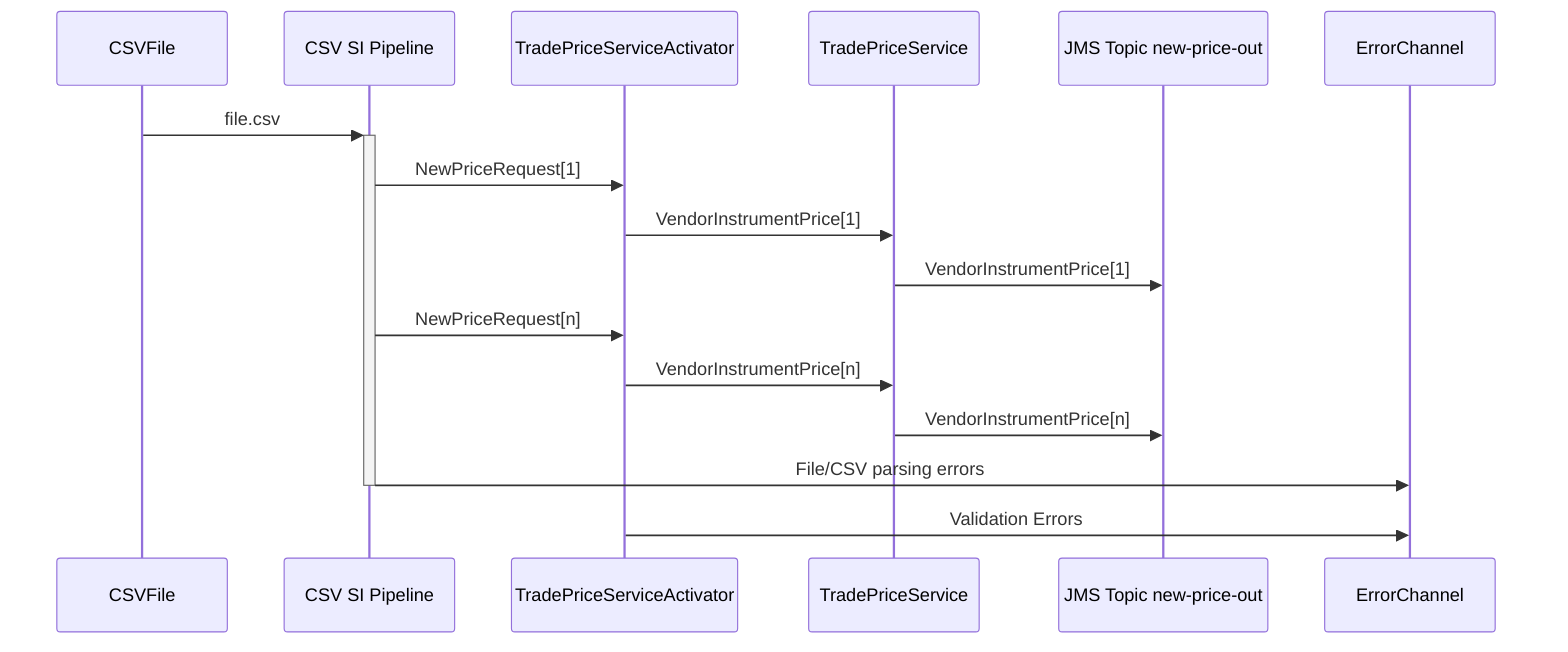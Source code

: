 sequenceDiagram
  CSVFile->>+CSV SI Pipeline:file.csv
  CSV SI Pipeline->>TradePriceServiceActivator:NewPriceRequest[1]
  TradePriceServiceActivator->>TradePriceService: VendorInstrumentPrice[1]
  TradePriceService->>JMS Topic new-price-out: VendorInstrumentPrice[1]
  CSV SI Pipeline->>TradePriceServiceActivator:NewPriceRequest[n]
  TradePriceServiceActivator->>TradePriceService: VendorInstrumentPrice[n]
  TradePriceService->>JMS Topic new-price-out: VendorInstrumentPrice[n]
  CSV SI Pipeline->>-ErrorChannel: File/CSV parsing errors
  TradePriceServiceActivator->>ErrorChannel: Validation Errors